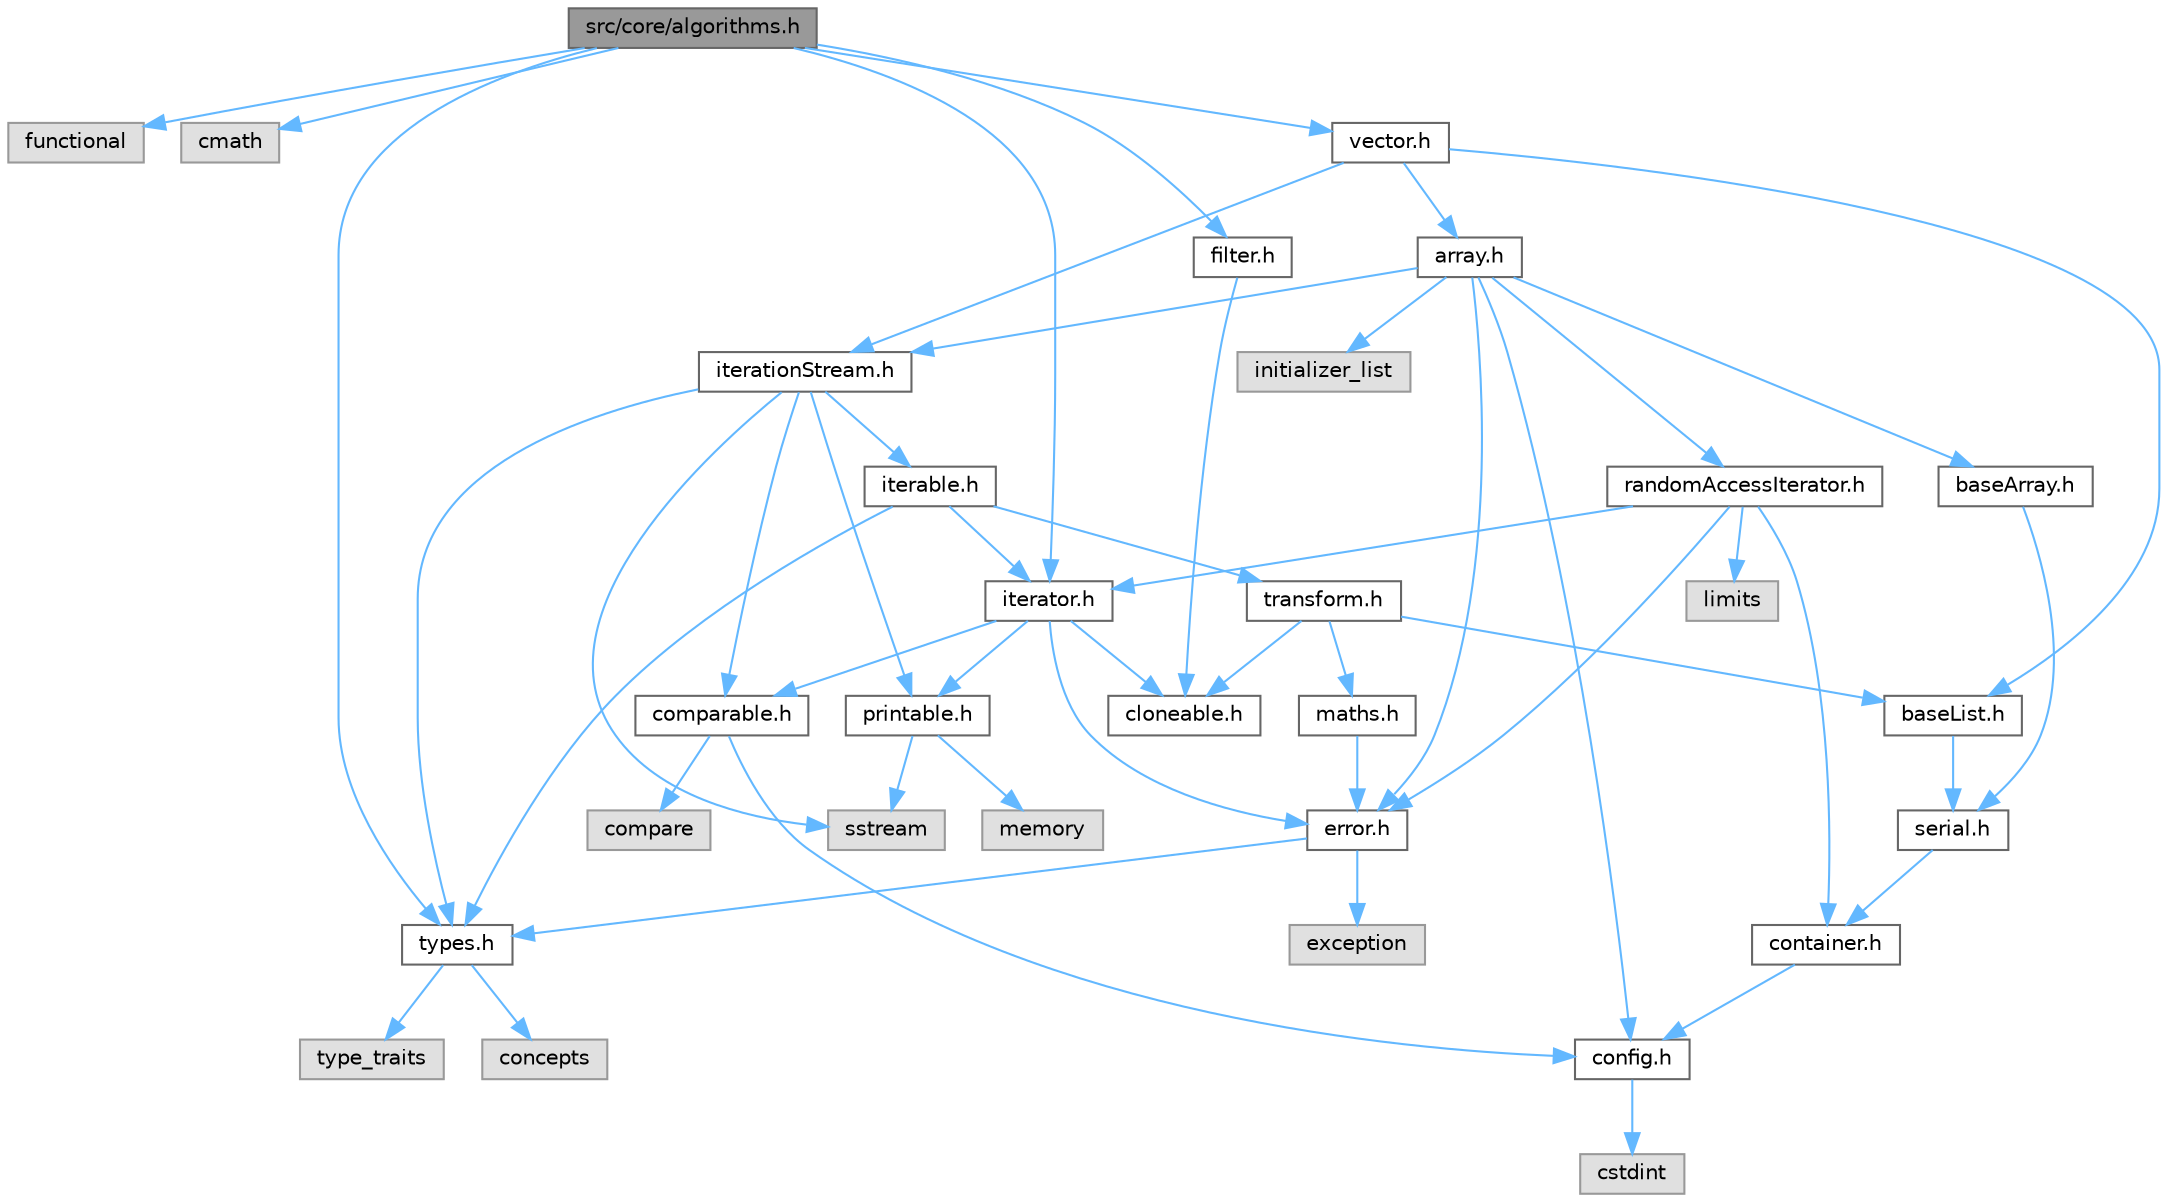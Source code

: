 digraph "src/core/algorithms.h"
{
 // LATEX_PDF_SIZE
  bgcolor="transparent";
  edge [fontname=Helvetica,fontsize=10,labelfontname=Helvetica,labelfontsize=10];
  node [fontname=Helvetica,fontsize=10,shape=box,height=0.2,width=0.4];
  Node1 [id="Node000001",label="src/core/algorithms.h",height=0.2,width=0.4,color="gray40", fillcolor="grey60", style="filled", fontcolor="black",tooltip="Standard algorithm implementations for iterator-based containers."];
  Node1 -> Node2 [id="edge50_Node000001_Node000002",color="steelblue1",style="solid",tooltip=" "];
  Node2 [id="Node000002",label="functional",height=0.2,width=0.4,color="grey60", fillcolor="#E0E0E0", style="filled",tooltip=" "];
  Node1 -> Node3 [id="edge51_Node000001_Node000003",color="steelblue1",style="solid",tooltip=" "];
  Node3 [id="Node000003",label="cmath",height=0.2,width=0.4,color="grey60", fillcolor="#E0E0E0", style="filled",tooltip=" "];
  Node1 -> Node4 [id="edge52_Node000001_Node000004",color="steelblue1",style="solid",tooltip=" "];
  Node4 [id="Node000004",label="vector.h",height=0.2,width=0.4,color="grey40", fillcolor="white", style="filled",URL="$vector_8h.html",tooltip="Dynamic array container with automatic resizing."];
  Node4 -> Node5 [id="edge53_Node000004_Node000005",color="steelblue1",style="solid",tooltip=" "];
  Node5 [id="Node000005",label="baseList.h",height=0.2,width=0.4,color="grey40", fillcolor="white", style="filled",URL="$base_list_8h.html",tooltip="Provides a base class for variable-size serial containers."];
  Node5 -> Node6 [id="edge54_Node000005_Node000006",color="steelblue1",style="solid",tooltip=" "];
  Node6 [id="Node000006",label="serial.h",height=0.2,width=0.4,color="grey40", fillcolor="white", style="filled",URL="$serial_8h.html",tooltip="Defines an abstract base class for sequential containers with index-based access."];
  Node6 -> Node7 [id="edge55_Node000006_Node000007",color="steelblue1",style="solid",tooltip=" "];
  Node7 [id="Node000007",label="container.h",height=0.2,width=0.4,color="grey40", fillcolor="white", style="filled",URL="$container_8h.html",tooltip="Abstract base class for container types."];
  Node7 -> Node8 [id="edge56_Node000007_Node000008",color="steelblue1",style="solid",tooltip=" "];
  Node8 [id="Node000008",label="config.h",height=0.2,width=0.4,color="grey40", fillcolor="white", style="filled",URL="$config_8h.html",tooltip="Platform-independent integer type definitions."];
  Node8 -> Node9 [id="edge57_Node000008_Node000009",color="steelblue1",style="solid",tooltip=" "];
  Node9 [id="Node000009",label="cstdint",height=0.2,width=0.4,color="grey60", fillcolor="#E0E0E0", style="filled",tooltip=" "];
  Node4 -> Node10 [id="edge58_Node000004_Node000010",color="steelblue1",style="solid",tooltip=" "];
  Node10 [id="Node000010",label="iterationStream.h",height=0.2,width=0.4,color="grey40", fillcolor="white", style="filled",URL="$iteration_stream_8h.html",tooltip="Provides functionality for an iteration stream."];
  Node10 -> Node11 [id="edge59_Node000010_Node000011",color="steelblue1",style="solid",tooltip=" "];
  Node11 [id="Node000011",label="sstream",height=0.2,width=0.4,color="grey60", fillcolor="#E0E0E0", style="filled",tooltip=" "];
  Node10 -> Node12 [id="edge60_Node000010_Node000012",color="steelblue1",style="solid",tooltip=" "];
  Node12 [id="Node000012",label="comparable.h",height=0.2,width=0.4,color="grey40", fillcolor="white", style="filled",URL="$comparable_8h.html",tooltip="Interface for objects that can be compared."];
  Node12 -> Node8 [id="edge61_Node000012_Node000008",color="steelblue1",style="solid",tooltip=" "];
  Node12 -> Node13 [id="edge62_Node000012_Node000013",color="steelblue1",style="solid",tooltip=" "];
  Node13 [id="Node000013",label="compare",height=0.2,width=0.4,color="grey60", fillcolor="#E0E0E0", style="filled",tooltip=" "];
  Node10 -> Node14 [id="edge63_Node000010_Node000014",color="steelblue1",style="solid",tooltip=" "];
  Node14 [id="Node000014",label="printable.h",height=0.2,width=0.4,color="grey40", fillcolor="white", style="filled",URL="$printable_8h.html",tooltip="Interface for polymorphic string formatting and output."];
  Node14 -> Node15 [id="edge64_Node000014_Node000015",color="steelblue1",style="solid",tooltip=" "];
  Node15 [id="Node000015",label="memory",height=0.2,width=0.4,color="grey60", fillcolor="#E0E0E0", style="filled",tooltip=" "];
  Node14 -> Node11 [id="edge65_Node000014_Node000011",color="steelblue1",style="solid",tooltip=" "];
  Node10 -> Node16 [id="edge66_Node000010_Node000016",color="steelblue1",style="solid",tooltip=" "];
  Node16 [id="Node000016",label="iterable.h",height=0.2,width=0.4,color="grey40", fillcolor="white", style="filled",URL="$iterable_8h.html",tooltip="Base interface for iterable container types."];
  Node16 -> Node17 [id="edge67_Node000016_Node000017",color="steelblue1",style="solid",tooltip=" "];
  Node17 [id="Node000017",label="transform.h",height=0.2,width=0.4,color="grey40", fillcolor="white", style="filled",URL="$transform_8h.html",tooltip="Transformation classes for various operations on elements."];
  Node17 -> Node5 [id="edge68_Node000017_Node000005",color="steelblue1",style="solid",tooltip=" "];
  Node17 -> Node18 [id="edge69_Node000017_Node000018",color="steelblue1",style="solid",tooltip=" "];
  Node18 [id="Node000018",label="cloneable.h",height=0.2,width=0.4,color="grey40", fillcolor="white", style="filled",URL="$cloneable_8h.html",tooltip="Abstract base class for cloneable objects."];
  Node17 -> Node19 [id="edge70_Node000017_Node000019",color="steelblue1",style="solid",tooltip=" "];
  Node19 [id="Node000019",label="maths.h",height=0.2,width=0.4,color="grey40", fillcolor="white", style="filled",URL="$maths_8h.html",tooltip="Mathematical utilities and constants."];
  Node19 -> Node20 [id="edge71_Node000019_Node000020",color="steelblue1",style="solid",tooltip=" "];
  Node20 [id="Node000020",label="error.h",height=0.2,width=0.4,color="grey40", fillcolor="white", style="filled",URL="$error_8h.html",tooltip="Custom exception classes and callback validation utilities."];
  Node20 -> Node21 [id="edge72_Node000020_Node000021",color="steelblue1",style="solid",tooltip=" "];
  Node21 [id="Node000021",label="exception",height=0.2,width=0.4,color="grey60", fillcolor="#E0E0E0", style="filled",tooltip=" "];
  Node20 -> Node22 [id="edge73_Node000020_Node000022",color="steelblue1",style="solid",tooltip=" "];
  Node22 [id="Node000022",label="types.h",height=0.2,width=0.4,color="grey40", fillcolor="white", style="filled",URL="$types_8h.html",tooltip="Type system foundations and concept definitions."];
  Node22 -> Node23 [id="edge74_Node000022_Node000023",color="steelblue1",style="solid",tooltip=" "];
  Node23 [id="Node000023",label="type_traits",height=0.2,width=0.4,color="grey60", fillcolor="#E0E0E0", style="filled",tooltip=" "];
  Node22 -> Node24 [id="edge75_Node000022_Node000024",color="steelblue1",style="solid",tooltip=" "];
  Node24 [id="Node000024",label="concepts",height=0.2,width=0.4,color="grey60", fillcolor="#E0E0E0", style="filled",tooltip=" "];
  Node16 -> Node22 [id="edge76_Node000016_Node000022",color="steelblue1",style="solid",tooltip=" "];
  Node16 -> Node25 [id="edge77_Node000016_Node000025",color="steelblue1",style="solid",tooltip=" "];
  Node25 [id="Node000025",label="iterator.h",height=0.2,width=0.4,color="grey40", fillcolor="white", style="filled",URL="$iterator_8h.html",tooltip="Defines the iterator class for traversing and manipulating container elements."];
  Node25 -> Node18 [id="edge78_Node000025_Node000018",color="steelblue1",style="solid",tooltip=" "];
  Node25 -> Node12 [id="edge79_Node000025_Node000012",color="steelblue1",style="solid",tooltip=" "];
  Node25 -> Node20 [id="edge80_Node000025_Node000020",color="steelblue1",style="solid",tooltip=" "];
  Node25 -> Node14 [id="edge81_Node000025_Node000014",color="steelblue1",style="solid",tooltip=" "];
  Node10 -> Node22 [id="edge82_Node000010_Node000022",color="steelblue1",style="solid",tooltip=" "];
  Node4 -> Node26 [id="edge83_Node000004_Node000026",color="steelblue1",style="solid",tooltip=" "];
  Node26 [id="Node000026",label="array.h",height=0.2,width=0.4,color="grey40", fillcolor="white", style="filled",URL="$array_8h.html",tooltip="Provides the array class for a fixed-size container with random access."];
  Node26 -> Node27 [id="edge84_Node000026_Node000027",color="steelblue1",style="solid",tooltip=" "];
  Node27 [id="Node000027",label="initializer_list",height=0.2,width=0.4,color="grey60", fillcolor="#E0E0E0", style="filled",tooltip=" "];
  Node26 -> Node8 [id="edge85_Node000026_Node000008",color="steelblue1",style="solid",tooltip=" "];
  Node26 -> Node28 [id="edge86_Node000026_Node000028",color="steelblue1",style="solid",tooltip=" "];
  Node28 [id="Node000028",label="baseArray.h",height=0.2,width=0.4,color="grey40", fillcolor="white", style="filled",URL="$base_array_8h.html",tooltip="Provides a base class for fixed-size serial containers."];
  Node28 -> Node6 [id="edge87_Node000028_Node000006",color="steelblue1",style="solid",tooltip=" "];
  Node26 -> Node10 [id="edge88_Node000026_Node000010",color="steelblue1",style="solid",tooltip=" "];
  Node26 -> Node29 [id="edge89_Node000026_Node000029",color="steelblue1",style="solid",tooltip=" "];
  Node29 [id="Node000029",label="randomAccessIterator.h",height=0.2,width=0.4,color="grey40", fillcolor="white", style="filled",URL="$random_access_iterator_8h.html",tooltip="Base class for random-access iterators."];
  Node29 -> Node7 [id="edge90_Node000029_Node000007",color="steelblue1",style="solid",tooltip=" "];
  Node29 -> Node20 [id="edge91_Node000029_Node000020",color="steelblue1",style="solid",tooltip=" "];
  Node29 -> Node25 [id="edge92_Node000029_Node000025",color="steelblue1",style="solid",tooltip=" "];
  Node29 -> Node30 [id="edge93_Node000029_Node000030",color="steelblue1",style="solid",tooltip=" "];
  Node30 [id="Node000030",label="limits",height=0.2,width=0.4,color="grey60", fillcolor="#E0E0E0", style="filled",tooltip=" "];
  Node26 -> Node20 [id="edge94_Node000026_Node000020",color="steelblue1",style="solid",tooltip=" "];
  Node1 -> Node31 [id="edge95_Node000001_Node000031",color="steelblue1",style="solid",tooltip=" "];
  Node31 [id="Node000031",label="filter.h",height=0.2,width=0.4,color="grey40", fillcolor="white", style="filled",URL="$filter_8h.html",tooltip="Filter base class and derived filter classes for various matching operations."];
  Node31 -> Node18 [id="edge96_Node000031_Node000018",color="steelblue1",style="solid",tooltip=" "];
  Node1 -> Node25 [id="edge97_Node000001_Node000025",color="steelblue1",style="solid",tooltip=" "];
  Node1 -> Node22 [id="edge98_Node000001_Node000022",color="steelblue1",style="solid",tooltip=" "];
}
